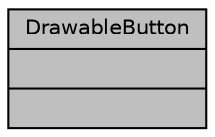 digraph "DrawableButton"
{
 // LATEX_PDF_SIZE
  bgcolor="transparent";
  edge [fontname="Helvetica",fontsize="10",labelfontname="Helvetica",labelfontsize="10"];
  node [fontname="Helvetica",fontsize="10",shape=record];
  Node1 [label="{DrawableButton\n||}",height=0.2,width=0.4,color="black", fillcolor="grey75", style="filled", fontcolor="black",tooltip=" "];
}
